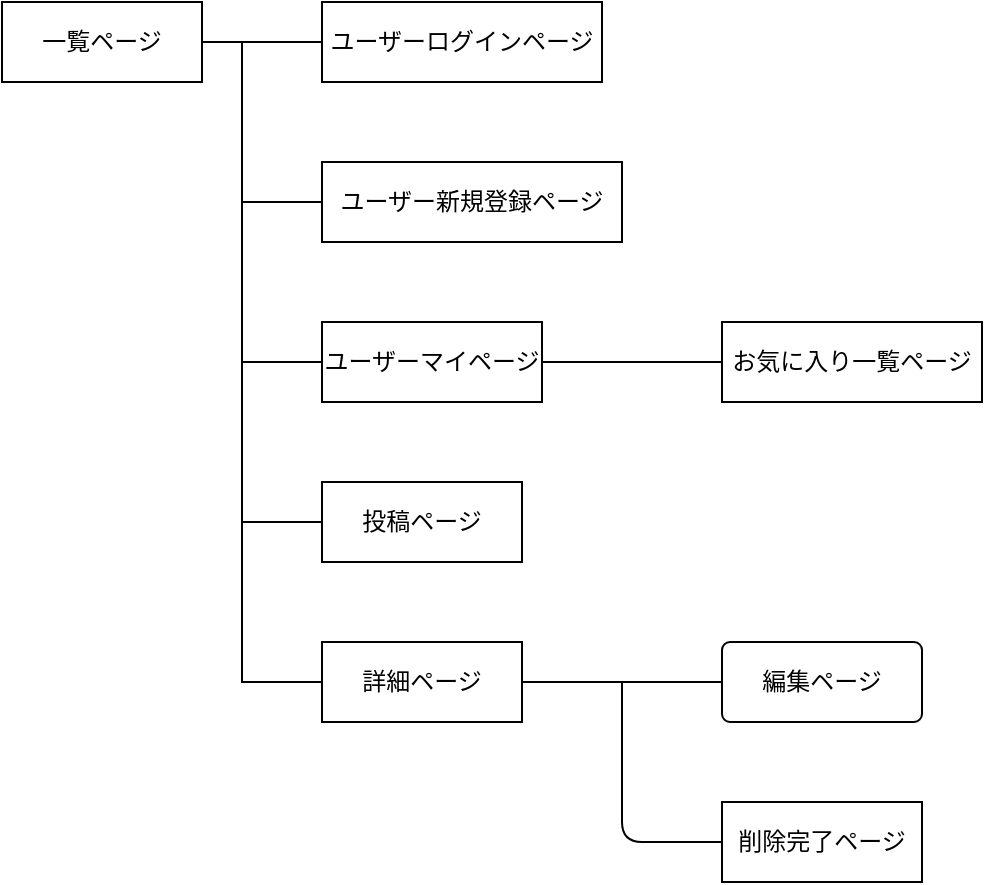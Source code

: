 <mxfile>
    <diagram id="CpmnyOcZ_PtYB19E1dPl" name="ページ1">
        <mxGraphModel dx="736" dy="682" grid="1" gridSize="10" guides="1" tooltips="1" connect="1" arrows="1" fold="1" page="1" pageScale="1" pageWidth="827" pageHeight="1169" math="0" shadow="0">
            <root>
                <mxCell id="0"/>
                <mxCell id="1" parent="0"/>
                <mxCell id="15" style="edgeStyle=none;html=1;exitX=1;exitY=0.5;exitDx=0;exitDy=0;entryX=0;entryY=0.5;entryDx=0;entryDy=0;endArrow=none;endFill=0;" edge="1" parent="1" source="3" target="5">
                    <mxGeometry relative="1" as="geometry">
                        <Array as="points">
                            <mxPoint x="130" y="140"/>
                        </Array>
                    </mxGeometry>
                </mxCell>
                <mxCell id="3" value="一覧ページ" style="whiteSpace=wrap;html=1;align=center;" vertex="1" parent="1">
                    <mxGeometry y="120" width="100" height="40" as="geometry"/>
                </mxCell>
                <mxCell id="19" style="edgeStyle=none;html=1;exitX=0;exitY=0.5;exitDx=0;exitDy=0;endArrow=none;endFill=0;" edge="1" parent="1" source="4">
                    <mxGeometry relative="1" as="geometry">
                        <mxPoint x="120" y="220" as="targetPoint"/>
                    </mxGeometry>
                </mxCell>
                <mxCell id="4" value="ユーザー新規登録ページ" style="whiteSpace=wrap;html=1;align=center;" vertex="1" parent="1">
                    <mxGeometry x="160" y="200" width="150" height="40" as="geometry"/>
                </mxCell>
                <mxCell id="5" value="ユーザーログインページ" style="whiteSpace=wrap;html=1;align=center;" vertex="1" parent="1">
                    <mxGeometry x="160" y="120" width="140" height="40" as="geometry"/>
                </mxCell>
                <mxCell id="20" style="edgeStyle=none;html=1;exitX=0;exitY=0.5;exitDx=0;exitDy=0;endArrow=none;endFill=0;" edge="1" parent="1" source="6">
                    <mxGeometry relative="1" as="geometry">
                        <mxPoint x="120" y="300" as="targetPoint"/>
                    </mxGeometry>
                </mxCell>
                <mxCell id="22" style="edgeStyle=none;html=1;exitX=1;exitY=0.5;exitDx=0;exitDy=0;entryX=0;entryY=0.5;entryDx=0;entryDy=0;endArrow=none;endFill=0;" edge="1" parent="1" source="6" target="9">
                    <mxGeometry relative="1" as="geometry"/>
                </mxCell>
                <mxCell id="6" value="ユーザーマイページ" style="whiteSpace=wrap;html=1;align=center;" vertex="1" parent="1">
                    <mxGeometry x="160" y="280" width="110" height="40" as="geometry"/>
                </mxCell>
                <mxCell id="21" style="edgeStyle=none;html=1;exitX=0;exitY=0.5;exitDx=0;exitDy=0;endArrow=none;endFill=0;" edge="1" parent="1" source="7">
                    <mxGeometry relative="1" as="geometry">
                        <mxPoint x="120" y="380" as="targetPoint"/>
                    </mxGeometry>
                </mxCell>
                <mxCell id="7" value="投稿ページ" style="whiteSpace=wrap;html=1;align=center;" vertex="1" parent="1">
                    <mxGeometry x="160" y="360" width="100" height="40" as="geometry"/>
                </mxCell>
                <mxCell id="8" value="編集ページ" style="rounded=1;arcSize=10;whiteSpace=wrap;html=1;align=center;" vertex="1" parent="1">
                    <mxGeometry x="360" y="440" width="100" height="40" as="geometry"/>
                </mxCell>
                <mxCell id="9" value="お気に入り一覧ページ" style="whiteSpace=wrap;html=1;align=center;" vertex="1" parent="1">
                    <mxGeometry x="360" y="280" width="130" height="40" as="geometry"/>
                </mxCell>
                <mxCell id="23" style="edgeStyle=none;html=1;exitX=1;exitY=0.5;exitDx=0;exitDy=0;entryX=0;entryY=0.5;entryDx=0;entryDy=0;endArrow=none;endFill=0;" edge="1" parent="1" source="10" target="8">
                    <mxGeometry relative="1" as="geometry"/>
                </mxCell>
                <mxCell id="10" value="詳細ページ" style="whiteSpace=wrap;html=1;align=center;" vertex="1" parent="1">
                    <mxGeometry x="160" y="440" width="100" height="40" as="geometry"/>
                </mxCell>
                <mxCell id="24" style="edgeStyle=none;html=1;exitX=0;exitY=0.5;exitDx=0;exitDy=0;endArrow=none;endFill=0;" edge="1" parent="1" source="11">
                    <mxGeometry relative="1" as="geometry">
                        <mxPoint x="310" y="460" as="targetPoint"/>
                        <Array as="points">
                            <mxPoint x="310" y="540"/>
                        </Array>
                    </mxGeometry>
                </mxCell>
                <mxCell id="11" value="削除完了ページ" style="whiteSpace=wrap;html=1;align=center;" vertex="1" parent="1">
                    <mxGeometry x="360" y="520" width="100" height="40" as="geometry"/>
                </mxCell>
                <mxCell id="18" value="" style="endArrow=none;html=1;rounded=0;entryX=0;entryY=0.5;entryDx=0;entryDy=0;" edge="1" parent="1" target="10">
                    <mxGeometry relative="1" as="geometry">
                        <mxPoint x="120" y="140" as="sourcePoint"/>
                        <mxPoint x="110" y="400" as="targetPoint"/>
                        <Array as="points">
                            <mxPoint x="120" y="460"/>
                        </Array>
                    </mxGeometry>
                </mxCell>
            </root>
        </mxGraphModel>
    </diagram>
</mxfile>